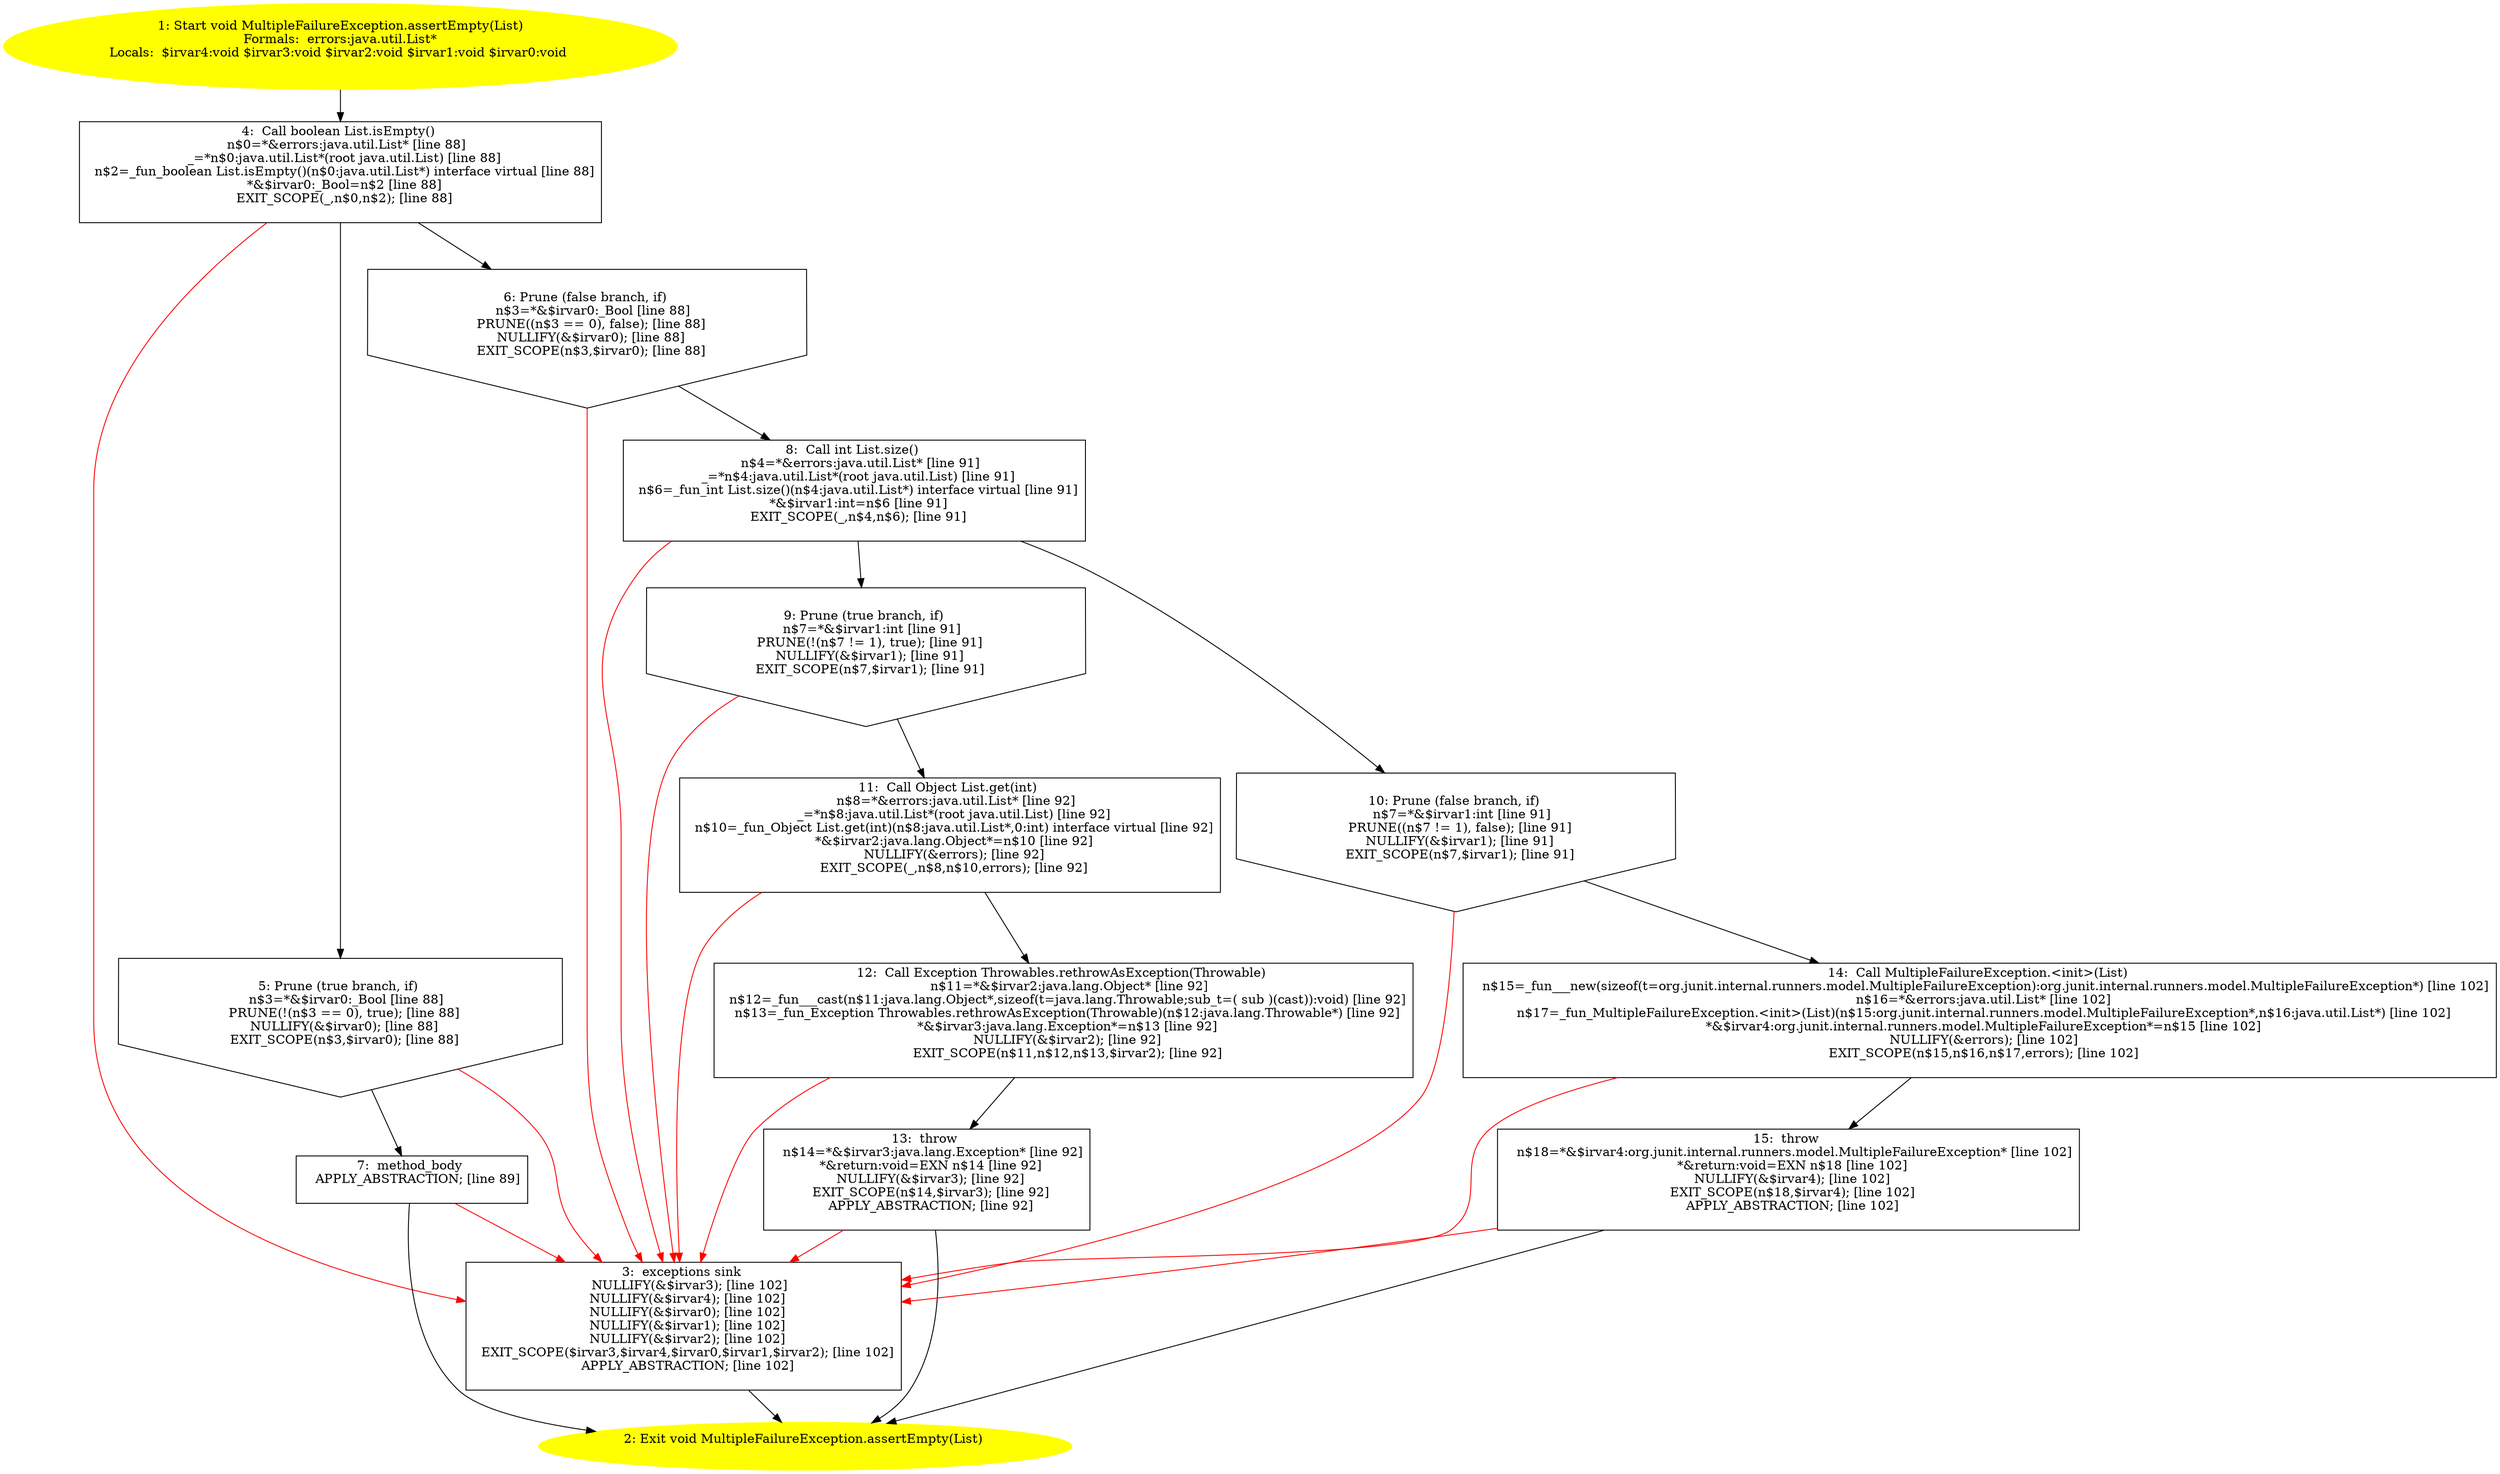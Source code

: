 /* @generated */
digraph cfg {
"org.junit.runners.model.MultipleFailureException.assertEmpty(java.util.List):void.3b519d8e8ab5e5b9f2a05aa6136239a0_1" [label="1: Start void MultipleFailureException.assertEmpty(List)\nFormals:  errors:java.util.List*\nLocals:  $irvar4:void $irvar3:void $irvar2:void $irvar1:void $irvar0:void \n  " color=yellow style=filled]
	

	 "org.junit.runners.model.MultipleFailureException.assertEmpty(java.util.List):void.3b519d8e8ab5e5b9f2a05aa6136239a0_1" -> "org.junit.runners.model.MultipleFailureException.assertEmpty(java.util.List):void.3b519d8e8ab5e5b9f2a05aa6136239a0_4" ;
"org.junit.runners.model.MultipleFailureException.assertEmpty(java.util.List):void.3b519d8e8ab5e5b9f2a05aa6136239a0_2" [label="2: Exit void MultipleFailureException.assertEmpty(List) \n  " color=yellow style=filled]
	

"org.junit.runners.model.MultipleFailureException.assertEmpty(java.util.List):void.3b519d8e8ab5e5b9f2a05aa6136239a0_3" [label="3:  exceptions sink \n   NULLIFY(&$irvar3); [line 102]\n  NULLIFY(&$irvar4); [line 102]\n  NULLIFY(&$irvar0); [line 102]\n  NULLIFY(&$irvar1); [line 102]\n  NULLIFY(&$irvar2); [line 102]\n  EXIT_SCOPE($irvar3,$irvar4,$irvar0,$irvar1,$irvar2); [line 102]\n  APPLY_ABSTRACTION; [line 102]\n " shape="box"]
	

	 "org.junit.runners.model.MultipleFailureException.assertEmpty(java.util.List):void.3b519d8e8ab5e5b9f2a05aa6136239a0_3" -> "org.junit.runners.model.MultipleFailureException.assertEmpty(java.util.List):void.3b519d8e8ab5e5b9f2a05aa6136239a0_2" ;
"org.junit.runners.model.MultipleFailureException.assertEmpty(java.util.List):void.3b519d8e8ab5e5b9f2a05aa6136239a0_4" [label="4:  Call boolean List.isEmpty() \n   n$0=*&errors:java.util.List* [line 88]\n  _=*n$0:java.util.List*(root java.util.List) [line 88]\n  n$2=_fun_boolean List.isEmpty()(n$0:java.util.List*) interface virtual [line 88]\n  *&$irvar0:_Bool=n$2 [line 88]\n  EXIT_SCOPE(_,n$0,n$2); [line 88]\n " shape="box"]
	

	 "org.junit.runners.model.MultipleFailureException.assertEmpty(java.util.List):void.3b519d8e8ab5e5b9f2a05aa6136239a0_4" -> "org.junit.runners.model.MultipleFailureException.assertEmpty(java.util.List):void.3b519d8e8ab5e5b9f2a05aa6136239a0_5" ;
	 "org.junit.runners.model.MultipleFailureException.assertEmpty(java.util.List):void.3b519d8e8ab5e5b9f2a05aa6136239a0_4" -> "org.junit.runners.model.MultipleFailureException.assertEmpty(java.util.List):void.3b519d8e8ab5e5b9f2a05aa6136239a0_6" ;
	 "org.junit.runners.model.MultipleFailureException.assertEmpty(java.util.List):void.3b519d8e8ab5e5b9f2a05aa6136239a0_4" -> "org.junit.runners.model.MultipleFailureException.assertEmpty(java.util.List):void.3b519d8e8ab5e5b9f2a05aa6136239a0_3" [color="red" ];
"org.junit.runners.model.MultipleFailureException.assertEmpty(java.util.List):void.3b519d8e8ab5e5b9f2a05aa6136239a0_5" [label="5: Prune (true branch, if) \n   n$3=*&$irvar0:_Bool [line 88]\n  PRUNE(!(n$3 == 0), true); [line 88]\n  NULLIFY(&$irvar0); [line 88]\n  EXIT_SCOPE(n$3,$irvar0); [line 88]\n " shape="invhouse"]
	

	 "org.junit.runners.model.MultipleFailureException.assertEmpty(java.util.List):void.3b519d8e8ab5e5b9f2a05aa6136239a0_5" -> "org.junit.runners.model.MultipleFailureException.assertEmpty(java.util.List):void.3b519d8e8ab5e5b9f2a05aa6136239a0_7" ;
	 "org.junit.runners.model.MultipleFailureException.assertEmpty(java.util.List):void.3b519d8e8ab5e5b9f2a05aa6136239a0_5" -> "org.junit.runners.model.MultipleFailureException.assertEmpty(java.util.List):void.3b519d8e8ab5e5b9f2a05aa6136239a0_3" [color="red" ];
"org.junit.runners.model.MultipleFailureException.assertEmpty(java.util.List):void.3b519d8e8ab5e5b9f2a05aa6136239a0_6" [label="6: Prune (false branch, if) \n   n$3=*&$irvar0:_Bool [line 88]\n  PRUNE((n$3 == 0), false); [line 88]\n  NULLIFY(&$irvar0); [line 88]\n  EXIT_SCOPE(n$3,$irvar0); [line 88]\n " shape="invhouse"]
	

	 "org.junit.runners.model.MultipleFailureException.assertEmpty(java.util.List):void.3b519d8e8ab5e5b9f2a05aa6136239a0_6" -> "org.junit.runners.model.MultipleFailureException.assertEmpty(java.util.List):void.3b519d8e8ab5e5b9f2a05aa6136239a0_8" ;
	 "org.junit.runners.model.MultipleFailureException.assertEmpty(java.util.List):void.3b519d8e8ab5e5b9f2a05aa6136239a0_6" -> "org.junit.runners.model.MultipleFailureException.assertEmpty(java.util.List):void.3b519d8e8ab5e5b9f2a05aa6136239a0_3" [color="red" ];
"org.junit.runners.model.MultipleFailureException.assertEmpty(java.util.List):void.3b519d8e8ab5e5b9f2a05aa6136239a0_7" [label="7:  method_body \n   APPLY_ABSTRACTION; [line 89]\n " shape="box"]
	

	 "org.junit.runners.model.MultipleFailureException.assertEmpty(java.util.List):void.3b519d8e8ab5e5b9f2a05aa6136239a0_7" -> "org.junit.runners.model.MultipleFailureException.assertEmpty(java.util.List):void.3b519d8e8ab5e5b9f2a05aa6136239a0_2" ;
	 "org.junit.runners.model.MultipleFailureException.assertEmpty(java.util.List):void.3b519d8e8ab5e5b9f2a05aa6136239a0_7" -> "org.junit.runners.model.MultipleFailureException.assertEmpty(java.util.List):void.3b519d8e8ab5e5b9f2a05aa6136239a0_3" [color="red" ];
"org.junit.runners.model.MultipleFailureException.assertEmpty(java.util.List):void.3b519d8e8ab5e5b9f2a05aa6136239a0_8" [label="8:  Call int List.size() \n   n$4=*&errors:java.util.List* [line 91]\n  _=*n$4:java.util.List*(root java.util.List) [line 91]\n  n$6=_fun_int List.size()(n$4:java.util.List*) interface virtual [line 91]\n  *&$irvar1:int=n$6 [line 91]\n  EXIT_SCOPE(_,n$4,n$6); [line 91]\n " shape="box"]
	

	 "org.junit.runners.model.MultipleFailureException.assertEmpty(java.util.List):void.3b519d8e8ab5e5b9f2a05aa6136239a0_8" -> "org.junit.runners.model.MultipleFailureException.assertEmpty(java.util.List):void.3b519d8e8ab5e5b9f2a05aa6136239a0_9" ;
	 "org.junit.runners.model.MultipleFailureException.assertEmpty(java.util.List):void.3b519d8e8ab5e5b9f2a05aa6136239a0_8" -> "org.junit.runners.model.MultipleFailureException.assertEmpty(java.util.List):void.3b519d8e8ab5e5b9f2a05aa6136239a0_10" ;
	 "org.junit.runners.model.MultipleFailureException.assertEmpty(java.util.List):void.3b519d8e8ab5e5b9f2a05aa6136239a0_8" -> "org.junit.runners.model.MultipleFailureException.assertEmpty(java.util.List):void.3b519d8e8ab5e5b9f2a05aa6136239a0_3" [color="red" ];
"org.junit.runners.model.MultipleFailureException.assertEmpty(java.util.List):void.3b519d8e8ab5e5b9f2a05aa6136239a0_9" [label="9: Prune (true branch, if) \n   n$7=*&$irvar1:int [line 91]\n  PRUNE(!(n$7 != 1), true); [line 91]\n  NULLIFY(&$irvar1); [line 91]\n  EXIT_SCOPE(n$7,$irvar1); [line 91]\n " shape="invhouse"]
	

	 "org.junit.runners.model.MultipleFailureException.assertEmpty(java.util.List):void.3b519d8e8ab5e5b9f2a05aa6136239a0_9" -> "org.junit.runners.model.MultipleFailureException.assertEmpty(java.util.List):void.3b519d8e8ab5e5b9f2a05aa6136239a0_11" ;
	 "org.junit.runners.model.MultipleFailureException.assertEmpty(java.util.List):void.3b519d8e8ab5e5b9f2a05aa6136239a0_9" -> "org.junit.runners.model.MultipleFailureException.assertEmpty(java.util.List):void.3b519d8e8ab5e5b9f2a05aa6136239a0_3" [color="red" ];
"org.junit.runners.model.MultipleFailureException.assertEmpty(java.util.List):void.3b519d8e8ab5e5b9f2a05aa6136239a0_10" [label="10: Prune (false branch, if) \n   n$7=*&$irvar1:int [line 91]\n  PRUNE((n$7 != 1), false); [line 91]\n  NULLIFY(&$irvar1); [line 91]\n  EXIT_SCOPE(n$7,$irvar1); [line 91]\n " shape="invhouse"]
	

	 "org.junit.runners.model.MultipleFailureException.assertEmpty(java.util.List):void.3b519d8e8ab5e5b9f2a05aa6136239a0_10" -> "org.junit.runners.model.MultipleFailureException.assertEmpty(java.util.List):void.3b519d8e8ab5e5b9f2a05aa6136239a0_14" ;
	 "org.junit.runners.model.MultipleFailureException.assertEmpty(java.util.List):void.3b519d8e8ab5e5b9f2a05aa6136239a0_10" -> "org.junit.runners.model.MultipleFailureException.assertEmpty(java.util.List):void.3b519d8e8ab5e5b9f2a05aa6136239a0_3" [color="red" ];
"org.junit.runners.model.MultipleFailureException.assertEmpty(java.util.List):void.3b519d8e8ab5e5b9f2a05aa6136239a0_11" [label="11:  Call Object List.get(int) \n   n$8=*&errors:java.util.List* [line 92]\n  _=*n$8:java.util.List*(root java.util.List) [line 92]\n  n$10=_fun_Object List.get(int)(n$8:java.util.List*,0:int) interface virtual [line 92]\n  *&$irvar2:java.lang.Object*=n$10 [line 92]\n  NULLIFY(&errors); [line 92]\n  EXIT_SCOPE(_,n$8,n$10,errors); [line 92]\n " shape="box"]
	

	 "org.junit.runners.model.MultipleFailureException.assertEmpty(java.util.List):void.3b519d8e8ab5e5b9f2a05aa6136239a0_11" -> "org.junit.runners.model.MultipleFailureException.assertEmpty(java.util.List):void.3b519d8e8ab5e5b9f2a05aa6136239a0_12" ;
	 "org.junit.runners.model.MultipleFailureException.assertEmpty(java.util.List):void.3b519d8e8ab5e5b9f2a05aa6136239a0_11" -> "org.junit.runners.model.MultipleFailureException.assertEmpty(java.util.List):void.3b519d8e8ab5e5b9f2a05aa6136239a0_3" [color="red" ];
"org.junit.runners.model.MultipleFailureException.assertEmpty(java.util.List):void.3b519d8e8ab5e5b9f2a05aa6136239a0_12" [label="12:  Call Exception Throwables.rethrowAsException(Throwable) \n   n$11=*&$irvar2:java.lang.Object* [line 92]\n  n$12=_fun___cast(n$11:java.lang.Object*,sizeof(t=java.lang.Throwable;sub_t=( sub )(cast)):void) [line 92]\n  n$13=_fun_Exception Throwables.rethrowAsException(Throwable)(n$12:java.lang.Throwable*) [line 92]\n  *&$irvar3:java.lang.Exception*=n$13 [line 92]\n  NULLIFY(&$irvar2); [line 92]\n  EXIT_SCOPE(n$11,n$12,n$13,$irvar2); [line 92]\n " shape="box"]
	

	 "org.junit.runners.model.MultipleFailureException.assertEmpty(java.util.List):void.3b519d8e8ab5e5b9f2a05aa6136239a0_12" -> "org.junit.runners.model.MultipleFailureException.assertEmpty(java.util.List):void.3b519d8e8ab5e5b9f2a05aa6136239a0_13" ;
	 "org.junit.runners.model.MultipleFailureException.assertEmpty(java.util.List):void.3b519d8e8ab5e5b9f2a05aa6136239a0_12" -> "org.junit.runners.model.MultipleFailureException.assertEmpty(java.util.List):void.3b519d8e8ab5e5b9f2a05aa6136239a0_3" [color="red" ];
"org.junit.runners.model.MultipleFailureException.assertEmpty(java.util.List):void.3b519d8e8ab5e5b9f2a05aa6136239a0_13" [label="13:  throw \n   n$14=*&$irvar3:java.lang.Exception* [line 92]\n  *&return:void=EXN n$14 [line 92]\n  NULLIFY(&$irvar3); [line 92]\n  EXIT_SCOPE(n$14,$irvar3); [line 92]\n  APPLY_ABSTRACTION; [line 92]\n " shape="box"]
	

	 "org.junit.runners.model.MultipleFailureException.assertEmpty(java.util.List):void.3b519d8e8ab5e5b9f2a05aa6136239a0_13" -> "org.junit.runners.model.MultipleFailureException.assertEmpty(java.util.List):void.3b519d8e8ab5e5b9f2a05aa6136239a0_2" ;
	 "org.junit.runners.model.MultipleFailureException.assertEmpty(java.util.List):void.3b519d8e8ab5e5b9f2a05aa6136239a0_13" -> "org.junit.runners.model.MultipleFailureException.assertEmpty(java.util.List):void.3b519d8e8ab5e5b9f2a05aa6136239a0_3" [color="red" ];
"org.junit.runners.model.MultipleFailureException.assertEmpty(java.util.List):void.3b519d8e8ab5e5b9f2a05aa6136239a0_14" [label="14:  Call MultipleFailureException.<init>(List) \n   n$15=_fun___new(sizeof(t=org.junit.internal.runners.model.MultipleFailureException):org.junit.internal.runners.model.MultipleFailureException*) [line 102]\n  n$16=*&errors:java.util.List* [line 102]\n  n$17=_fun_MultipleFailureException.<init>(List)(n$15:org.junit.internal.runners.model.MultipleFailureException*,n$16:java.util.List*) [line 102]\n  *&$irvar4:org.junit.internal.runners.model.MultipleFailureException*=n$15 [line 102]\n  NULLIFY(&errors); [line 102]\n  EXIT_SCOPE(n$15,n$16,n$17,errors); [line 102]\n " shape="box"]
	

	 "org.junit.runners.model.MultipleFailureException.assertEmpty(java.util.List):void.3b519d8e8ab5e5b9f2a05aa6136239a0_14" -> "org.junit.runners.model.MultipleFailureException.assertEmpty(java.util.List):void.3b519d8e8ab5e5b9f2a05aa6136239a0_15" ;
	 "org.junit.runners.model.MultipleFailureException.assertEmpty(java.util.List):void.3b519d8e8ab5e5b9f2a05aa6136239a0_14" -> "org.junit.runners.model.MultipleFailureException.assertEmpty(java.util.List):void.3b519d8e8ab5e5b9f2a05aa6136239a0_3" [color="red" ];
"org.junit.runners.model.MultipleFailureException.assertEmpty(java.util.List):void.3b519d8e8ab5e5b9f2a05aa6136239a0_15" [label="15:  throw \n   n$18=*&$irvar4:org.junit.internal.runners.model.MultipleFailureException* [line 102]\n  *&return:void=EXN n$18 [line 102]\n  NULLIFY(&$irvar4); [line 102]\n  EXIT_SCOPE(n$18,$irvar4); [line 102]\n  APPLY_ABSTRACTION; [line 102]\n " shape="box"]
	

	 "org.junit.runners.model.MultipleFailureException.assertEmpty(java.util.List):void.3b519d8e8ab5e5b9f2a05aa6136239a0_15" -> "org.junit.runners.model.MultipleFailureException.assertEmpty(java.util.List):void.3b519d8e8ab5e5b9f2a05aa6136239a0_2" ;
	 "org.junit.runners.model.MultipleFailureException.assertEmpty(java.util.List):void.3b519d8e8ab5e5b9f2a05aa6136239a0_15" -> "org.junit.runners.model.MultipleFailureException.assertEmpty(java.util.List):void.3b519d8e8ab5e5b9f2a05aa6136239a0_3" [color="red" ];
}
